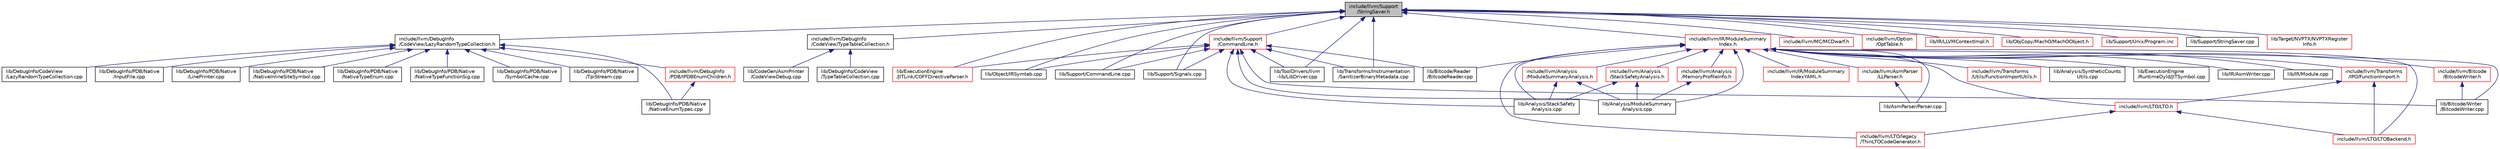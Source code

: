 digraph "include/llvm/Support/StringSaver.h"
{
 // LATEX_PDF_SIZE
  bgcolor="transparent";
  edge [fontname="Helvetica",fontsize="10",labelfontname="Helvetica",labelfontsize="10"];
  node [fontname="Helvetica",fontsize="10",shape=record];
  Node1 [label="include/llvm/Support\l/StringSaver.h",height=0.2,width=0.4,color="black", fillcolor="grey75", style="filled", fontcolor="black",tooltip=" "];
  Node1 -> Node2 [dir="back",color="midnightblue",fontsize="10",style="solid",fontname="Helvetica"];
  Node2 [label="include/llvm/DebugInfo\l/CodeView/LazyRandomTypeCollection.h",height=0.2,width=0.4,color="black",URL="$LazyRandomTypeCollection_8h.html",tooltip=" "];
  Node2 -> Node3 [dir="back",color="midnightblue",fontsize="10",style="solid",fontname="Helvetica"];
  Node3 [label="include/llvm/DebugInfo\l/PDB/IPDBEnumChildren.h",height=0.2,width=0.4,color="red",URL="$IPDBEnumChildren_8h.html",tooltip=" "];
  Node3 -> Node44 [dir="back",color="midnightblue",fontsize="10",style="solid",fontname="Helvetica"];
  Node44 [label="lib/DebugInfo/PDB/Native\l/NativeEnumTypes.cpp",height=0.2,width=0.4,color="black",URL="$NativeEnumTypes_8cpp.html",tooltip=" "];
  Node2 -> Node173 [dir="back",color="midnightblue",fontsize="10",style="solid",fontname="Helvetica"];
  Node173 [label="lib/DebugInfo/CodeView\l/LazyRandomTypeCollection.cpp",height=0.2,width=0.4,color="black",URL="$LazyRandomTypeCollection_8cpp.html",tooltip=" "];
  Node2 -> Node38 [dir="back",color="midnightblue",fontsize="10",style="solid",fontname="Helvetica"];
  Node38 [label="lib/DebugInfo/PDB/Native\l/InputFile.cpp",height=0.2,width=0.4,color="black",URL="$InputFile_8cpp.html",tooltip=" "];
  Node2 -> Node39 [dir="back",color="midnightblue",fontsize="10",style="solid",fontname="Helvetica"];
  Node39 [label="lib/DebugInfo/PDB/Native\l/LinePrinter.cpp",height=0.2,width=0.4,color="black",URL="$LinePrinter_8cpp.html",tooltip=" "];
  Node2 -> Node44 [dir="back",color="midnightblue",fontsize="10",style="solid",fontname="Helvetica"];
  Node2 -> Node47 [dir="back",color="midnightblue",fontsize="10",style="solid",fontname="Helvetica"];
  Node47 [label="lib/DebugInfo/PDB/Native\l/NativeInlineSiteSymbol.cpp",height=0.2,width=0.4,color="black",URL="$NativeInlineSiteSymbol_8cpp.html",tooltip=" "];
  Node2 -> Node55 [dir="back",color="midnightblue",fontsize="10",style="solid",fontname="Helvetica"];
  Node55 [label="lib/DebugInfo/PDB/Native\l/NativeTypeEnum.cpp",height=0.2,width=0.4,color="black",URL="$NativeTypeEnum_8cpp.html",tooltip=" "];
  Node2 -> Node56 [dir="back",color="midnightblue",fontsize="10",style="solid",fontname="Helvetica"];
  Node56 [label="lib/DebugInfo/PDB/Native\l/NativeTypeFunctionSig.cpp",height=0.2,width=0.4,color="black",URL="$NativeTypeFunctionSig_8cpp.html",tooltip=" "];
  Node2 -> Node61 [dir="back",color="midnightblue",fontsize="10",style="solid",fontname="Helvetica"];
  Node61 [label="lib/DebugInfo/PDB/Native\l/SymbolCache.cpp",height=0.2,width=0.4,color="black",URL="$SymbolCache_8cpp.html",tooltip=" "];
  Node2 -> Node174 [dir="back",color="midnightblue",fontsize="10",style="solid",fontname="Helvetica"];
  Node174 [label="lib/DebugInfo/PDB/Native\l/TpiStream.cpp",height=0.2,width=0.4,color="black",URL="$TpiStream_8cpp.html",tooltip=" "];
  Node1 -> Node175 [dir="back",color="midnightblue",fontsize="10",style="solid",fontname="Helvetica"];
  Node175 [label="include/llvm/DebugInfo\l/CodeView/TypeTableCollection.h",height=0.2,width=0.4,color="black",URL="$TypeTableCollection_8h.html",tooltip=" "];
  Node175 -> Node176 [dir="back",color="midnightblue",fontsize="10",style="solid",fontname="Helvetica"];
  Node176 [label="lib/CodeGen/AsmPrinter\l/CodeViewDebug.cpp",height=0.2,width=0.4,color="black",URL="$CodeViewDebug_8cpp.html",tooltip=" "];
  Node175 -> Node177 [dir="back",color="midnightblue",fontsize="10",style="solid",fontname="Helvetica"];
  Node177 [label="lib/DebugInfo/CodeView\l/TypeTableCollection.cpp",height=0.2,width=0.4,color="black",URL="$TypeTableCollection_8cpp.html",tooltip=" "];
  Node1 -> Node178 [dir="back",color="midnightblue",fontsize="10",style="solid",fontname="Helvetica"];
  Node178 [label="include/llvm/IR/ModuleSummary\lIndex.h",height=0.2,width=0.4,color="red",URL="$ModuleSummaryIndex_8h.html",tooltip=" "];
  Node178 -> Node179 [dir="back",color="midnightblue",fontsize="10",style="solid",fontname="Helvetica"];
  Node179 [label="include/llvm/Analysis\l/MemoryProfileInfo.h",height=0.2,width=0.4,color="red",URL="$MemoryProfileInfo_8h.html",tooltip=" "];
  Node179 -> Node181 [dir="back",color="midnightblue",fontsize="10",style="solid",fontname="Helvetica"];
  Node181 [label="lib/Analysis/ModuleSummary\lAnalysis.cpp",height=0.2,width=0.4,color="black",URL="$ModuleSummaryAnalysis_8cpp.html",tooltip=" "];
  Node178 -> Node184 [dir="back",color="midnightblue",fontsize="10",style="solid",fontname="Helvetica"];
  Node184 [label="include/llvm/Analysis\l/ModuleSummaryAnalysis.h",height=0.2,width=0.4,color="red",URL="$ModuleSummaryAnalysis_8h.html",tooltip=" "];
  Node184 -> Node181 [dir="back",color="midnightblue",fontsize="10",style="solid",fontname="Helvetica"];
  Node184 -> Node185 [dir="back",color="midnightblue",fontsize="10",style="solid",fontname="Helvetica"];
  Node185 [label="lib/Analysis/StackSafety\lAnalysis.cpp",height=0.2,width=0.4,color="black",URL="$StackSafetyAnalysis_8cpp.html",tooltip=" "];
  Node178 -> Node193 [dir="back",color="midnightblue",fontsize="10",style="solid",fontname="Helvetica"];
  Node193 [label="include/llvm/Analysis\l/StackSafetyAnalysis.h",height=0.2,width=0.4,color="red",URL="$StackSafetyAnalysis_8h.html",tooltip=" "];
  Node193 -> Node181 [dir="back",color="midnightblue",fontsize="10",style="solid",fontname="Helvetica"];
  Node193 -> Node185 [dir="back",color="midnightblue",fontsize="10",style="solid",fontname="Helvetica"];
  Node178 -> Node200 [dir="back",color="midnightblue",fontsize="10",style="solid",fontname="Helvetica"];
  Node200 [label="include/llvm/AsmParser\l/LLParser.h",height=0.2,width=0.4,color="red",URL="$LLParser_8h.html",tooltip=" "];
  Node200 -> Node202 [dir="back",color="midnightblue",fontsize="10",style="solid",fontname="Helvetica"];
  Node202 [label="lib/AsmParser/Parser.cpp",height=0.2,width=0.4,color="black",URL="$AsmParser_2Parser_8cpp.html",tooltip=" "];
  Node178 -> Node203 [dir="back",color="midnightblue",fontsize="10",style="solid",fontname="Helvetica"];
  Node203 [label="include/llvm/Bitcode\l/BitcodeWriter.h",height=0.2,width=0.4,color="red",URL="$BitcodeWriter_8h.html",tooltip=" "];
  Node203 -> Node204 [dir="back",color="midnightblue",fontsize="10",style="solid",fontname="Helvetica"];
  Node204 [label="lib/Bitcode/Writer\l/BitcodeWriter.cpp",height=0.2,width=0.4,color="black",URL="$BitcodeWriter_8cpp.html",tooltip=" "];
  Node178 -> Node213 [dir="back",color="midnightblue",fontsize="10",style="solid",fontname="Helvetica"];
  Node213 [label="include/llvm/IR/ModuleSummary\lIndexYAML.h",height=0.2,width=0.4,color="red",URL="$ModuleSummaryIndexYAML_8h.html",tooltip=" "];
  Node178 -> Node215 [dir="back",color="midnightblue",fontsize="10",style="solid",fontname="Helvetica"];
  Node215 [label="include/llvm/LTO/legacy\l/ThinLTOCodeGenerator.h",height=0.2,width=0.4,color="red",URL="$ThinLTOCodeGenerator_8h.html",tooltip=" "];
  Node178 -> Node216 [dir="back",color="midnightblue",fontsize="10",style="solid",fontname="Helvetica"];
  Node216 [label="include/llvm/LTO/LTO.h",height=0.2,width=0.4,color="red",URL="$LTO_8h.html",tooltip=" "];
  Node216 -> Node215 [dir="back",color="midnightblue",fontsize="10",style="solid",fontname="Helvetica"];
  Node216 -> Node220 [dir="back",color="midnightblue",fontsize="10",style="solid",fontname="Helvetica"];
  Node220 [label="include/llvm/LTO/LTOBackend.h",height=0.2,width=0.4,color="red",URL="$LTOBackend_8h.html",tooltip=" "];
  Node178 -> Node220 [dir="back",color="midnightblue",fontsize="10",style="solid",fontname="Helvetica"];
  Node178 -> Node221 [dir="back",color="midnightblue",fontsize="10",style="solid",fontname="Helvetica"];
  Node221 [label="include/llvm/Transforms\l/IPO/FunctionImport.h",height=0.2,width=0.4,color="red",URL="$FunctionImport_8h.html",tooltip=" "];
  Node221 -> Node216 [dir="back",color="midnightblue",fontsize="10",style="solid",fontname="Helvetica"];
  Node221 -> Node220 [dir="back",color="midnightblue",fontsize="10",style="solid",fontname="Helvetica"];
  Node178 -> Node223 [dir="back",color="midnightblue",fontsize="10",style="solid",fontname="Helvetica"];
  Node223 [label="include/llvm/Transforms\l/Utils/FunctionImportUtils.h",height=0.2,width=0.4,color="red",URL="$FunctionImportUtils_8h.html",tooltip=" "];
  Node178 -> Node181 [dir="back",color="midnightblue",fontsize="10",style="solid",fontname="Helvetica"];
  Node178 -> Node185 [dir="back",color="midnightblue",fontsize="10",style="solid",fontname="Helvetica"];
  Node178 -> Node225 [dir="back",color="midnightblue",fontsize="10",style="solid",fontname="Helvetica"];
  Node225 [label="lib/Analysis/SyntheticCounts\lUtils.cpp",height=0.2,width=0.4,color="black",URL="$SyntheticCountsUtils_8cpp.html",tooltip=" "];
  Node178 -> Node202 [dir="back",color="midnightblue",fontsize="10",style="solid",fontname="Helvetica"];
  Node178 -> Node226 [dir="back",color="midnightblue",fontsize="10",style="solid",fontname="Helvetica"];
  Node226 [label="lib/Bitcode/Reader\l/BitcodeReader.cpp",height=0.2,width=0.4,color="black",URL="$BitcodeReader_8cpp.html",tooltip=" "];
  Node178 -> Node204 [dir="back",color="midnightblue",fontsize="10",style="solid",fontname="Helvetica"];
  Node178 -> Node227 [dir="back",color="midnightblue",fontsize="10",style="solid",fontname="Helvetica"];
  Node227 [label="lib/ExecutionEngine\l/RuntimeDyld/JITSymbol.cpp",height=0.2,width=0.4,color="black",URL="$JITSymbol_8cpp.html",tooltip=" "];
  Node178 -> Node228 [dir="back",color="midnightblue",fontsize="10",style="solid",fontname="Helvetica"];
  Node228 [label="lib/IR/AsmWriter.cpp",height=0.2,width=0.4,color="black",URL="$AsmWriter_8cpp.html",tooltip=" "];
  Node178 -> Node229 [dir="back",color="midnightblue",fontsize="10",style="solid",fontname="Helvetica"];
  Node229 [label="lib/IR/Module.cpp",height=0.2,width=0.4,color="black",URL="$Module_8cpp.html",tooltip=" "];
  Node1 -> Node235 [dir="back",color="midnightblue",fontsize="10",style="solid",fontname="Helvetica"];
  Node235 [label="include/llvm/MC/MCDwarf.h",height=0.2,width=0.4,color="red",URL="$MCDwarf_8h.html",tooltip=" "];
  Node1 -> Node775 [dir="back",color="midnightblue",fontsize="10",style="solid",fontname="Helvetica"];
  Node775 [label="include/llvm/Option\l/OptTable.h",height=0.2,width=0.4,color="red",URL="$OptTable_8h.html",tooltip=" "];
  Node1 -> Node791 [dir="back",color="midnightblue",fontsize="10",style="solid",fontname="Helvetica"];
  Node791 [label="include/llvm/Support\l/CommandLine.h",height=0.2,width=0.4,color="red",URL="$CommandLine_8h.html",tooltip=" "];
  Node791 -> Node181 [dir="back",color="midnightblue",fontsize="10",style="solid",fontname="Helvetica"];
  Node791 -> Node185 [dir="back",color="midnightblue",fontsize="10",style="solid",fontname="Helvetica"];
  Node791 -> Node226 [dir="back",color="midnightblue",fontsize="10",style="solid",fontname="Helvetica"];
  Node791 -> Node204 [dir="back",color="midnightblue",fontsize="10",style="solid",fontname="Helvetica"];
  Node791 -> Node779 [dir="back",color="midnightblue",fontsize="10",style="solid",fontname="Helvetica"];
  Node779 [label="lib/ExecutionEngine\l/JITLink/COFFDirectiveParser.h",height=0.2,width=0.4,color="red",URL="$COFFDirectiveParser_8h.html",tooltip=" "];
  Node791 -> Node2174 [dir="back",color="midnightblue",fontsize="10",style="solid",fontname="Helvetica"];
  Node2174 [label="lib/Object/IRSymtab.cpp",height=0.2,width=0.4,color="black",URL="$IRSymtab_8cpp.html",tooltip=" "];
  Node791 -> Node2176 [dir="back",color="midnightblue",fontsize="10",style="solid",fontname="Helvetica"];
  Node2176 [label="lib/Support/CommandLine.cpp",height=0.2,width=0.4,color="black",URL="$CommandLine_8cpp.html",tooltip=" "];
  Node791 -> Node2180 [dir="back",color="midnightblue",fontsize="10",style="solid",fontname="Helvetica"];
  Node2180 [label="lib/Support/Signals.cpp",height=0.2,width=0.4,color="black",URL="$Signals_8cpp.html",tooltip=" "];
  Node791 -> Node789 [dir="back",color="midnightblue",fontsize="10",style="solid",fontname="Helvetica"];
  Node789 [label="lib/ToolDrivers/llvm\l-lib/LibDriver.cpp",height=0.2,width=0.4,color="black",URL="$LibDriver_8cpp.html",tooltip=" "];
  Node791 -> Node2031 [dir="back",color="midnightblue",fontsize="10",style="solid",fontname="Helvetica"];
  Node2031 [label="lib/Transforms/Instrumentation\l/SanitizerBinaryMetadata.cpp",height=0.2,width=0.4,color="black",URL="$Transforms_2Instrumentation_2SanitizerBinaryMetadata_8cpp.html",tooltip=" "];
  Node1 -> Node779 [dir="back",color="midnightblue",fontsize="10",style="solid",fontname="Helvetica"];
  Node1 -> Node2041 [dir="back",color="midnightblue",fontsize="10",style="solid",fontname="Helvetica"];
  Node2041 [label="lib/IR/LLVMContextImpl.h",height=0.2,width=0.4,color="red",URL="$LLVMContextImpl_8h.html",tooltip=" "];
  Node1 -> Node2226 [dir="back",color="midnightblue",fontsize="10",style="solid",fontname="Helvetica"];
  Node2226 [label="lib/ObjCopy/MachO/MachOObject.h",height=0.2,width=0.4,color="red",URL="$MachOObject_8h.html",tooltip=" "];
  Node1 -> Node2174 [dir="back",color="midnightblue",fontsize="10",style="solid",fontname="Helvetica"];
  Node1 -> Node2176 [dir="back",color="midnightblue",fontsize="10",style="solid",fontname="Helvetica"];
  Node1 -> Node2235 [dir="back",color="midnightblue",fontsize="10",style="solid",fontname="Helvetica"];
  Node2235 [label="lib/Support/Unix/Program.inc",height=0.2,width=0.4,color="red",URL="$Unix_2Program_8inc.html",tooltip=" "];
  Node1 -> Node2180 [dir="back",color="midnightblue",fontsize="10",style="solid",fontname="Helvetica"];
  Node1 -> Node2237 [dir="back",color="midnightblue",fontsize="10",style="solid",fontname="Helvetica"];
  Node2237 [label="lib/Support/StringSaver.cpp",height=0.2,width=0.4,color="black",URL="$StringSaver_8cpp.html",tooltip=" "];
  Node1 -> Node2238 [dir="back",color="midnightblue",fontsize="10",style="solid",fontname="Helvetica"];
  Node2238 [label="lib/Target/NVPTX/NVPTXRegister\lInfo.h",height=0.2,width=0.4,color="red",URL="$NVPTXRegisterInfo_8h.html",tooltip=" "];
  Node1 -> Node789 [dir="back",color="midnightblue",fontsize="10",style="solid",fontname="Helvetica"];
  Node1 -> Node2031 [dir="back",color="midnightblue",fontsize="10",style="solid",fontname="Helvetica"];
}
